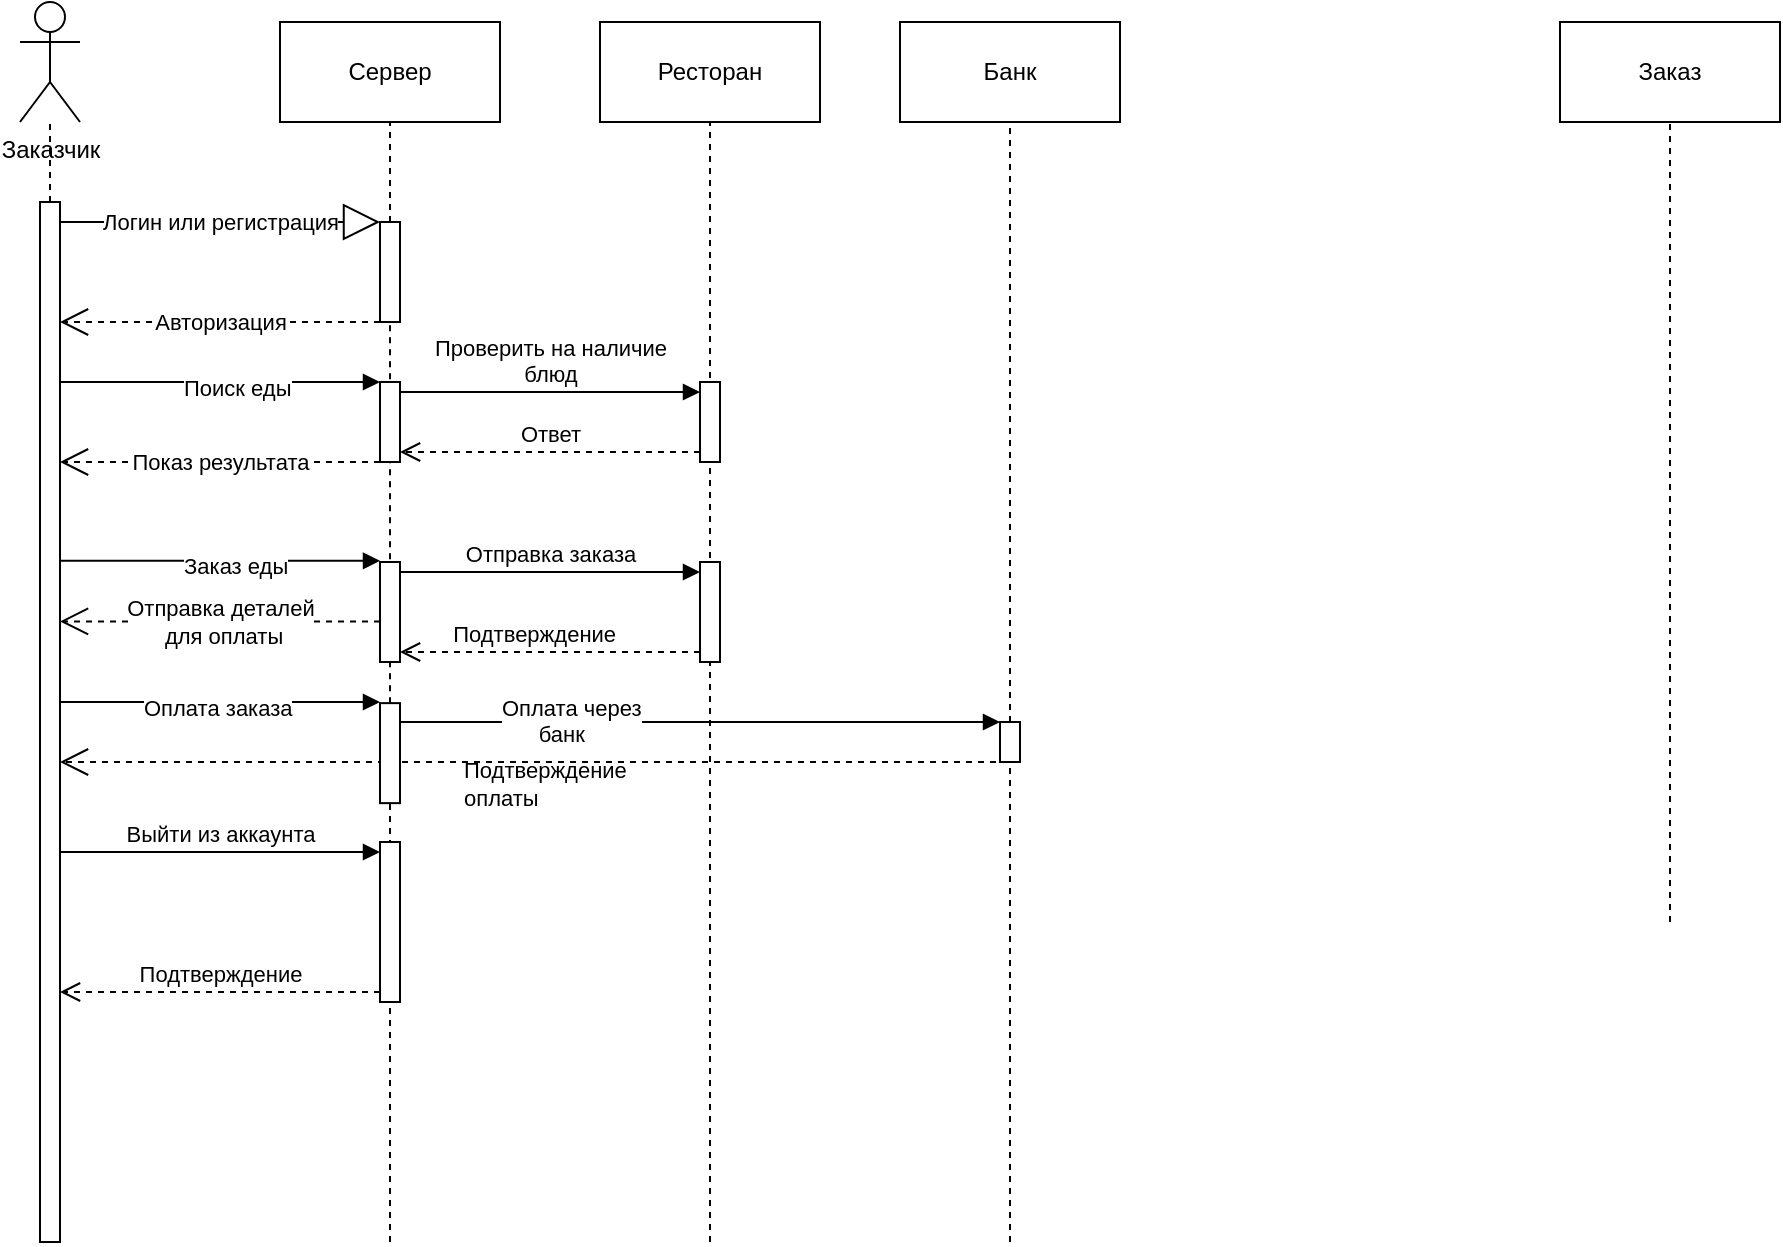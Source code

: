 <mxfile version="24.4.4" type="device">
  <diagram name="Page-1" id="U-Ok2kQzNGUFZKfMB3HO">
    <mxGraphModel dx="1342" dy="552" grid="1" gridSize="10" guides="1" tooltips="1" connect="1" arrows="1" fold="1" page="1" pageScale="1" pageWidth="850" pageHeight="1100" math="0" shadow="0">
      <root>
        <mxCell id="0" />
        <mxCell id="1" parent="0" />
        <mxCell id="45xBJKp2iFcp52D15on3-1" value="Ресторан" style="html=1;whiteSpace=wrap;" parent="1" vertex="1">
          <mxGeometry x="290" y="110" width="110" height="50" as="geometry" />
        </mxCell>
        <mxCell id="45xBJKp2iFcp52D15on3-2" value="Сервер" style="html=1;whiteSpace=wrap;" parent="1" vertex="1">
          <mxGeometry x="130" y="110" width="110" height="50" as="geometry" />
        </mxCell>
        <mxCell id="45xBJKp2iFcp52D15on3-3" value="Банк" style="html=1;whiteSpace=wrap;" parent="1" vertex="1">
          <mxGeometry x="440" y="110" width="110" height="50" as="geometry" />
        </mxCell>
        <mxCell id="45xBJKp2iFcp52D15on3-4" value="Заказчик" style="shape=umlActor;verticalLabelPosition=bottom;verticalAlign=top;html=1;" parent="1" vertex="1">
          <mxGeometry y="100" width="30" height="60" as="geometry" />
        </mxCell>
        <mxCell id="45xBJKp2iFcp52D15on3-5" value="" style="html=1;points=[[0,0,0,0,5],[0,1,0,0,-5],[1,0,0,0,5],[1,1,0,0,-5]];perimeter=orthogonalPerimeter;outlineConnect=0;targetShapes=umlLifeline;portConstraint=eastwest;newEdgeStyle={&quot;curved&quot;:0,&quot;rounded&quot;:0};" parent="1" vertex="1">
          <mxGeometry x="10" y="200" width="10" height="520" as="geometry" />
        </mxCell>
        <mxCell id="45xBJKp2iFcp52D15on3-7" value="" style="endArrow=none;dashed=1;html=1;rounded=0;" parent="1" source="45xBJKp2iFcp52D15on3-5" target="45xBJKp2iFcp52D15on3-4" edge="1">
          <mxGeometry width="50" height="50" relative="1" as="geometry">
            <mxPoint x="220" y="440" as="sourcePoint" />
            <mxPoint x="270" y="390" as="targetPoint" />
          </mxGeometry>
        </mxCell>
        <mxCell id="45xBJKp2iFcp52D15on3-9" value="" style="endArrow=none;dashed=1;html=1;rounded=0;entryX=0.5;entryY=1;entryDx=0;entryDy=0;" parent="1" target="45xBJKp2iFcp52D15on3-1" edge="1">
          <mxGeometry width="50" height="50" relative="1" as="geometry">
            <mxPoint x="345" y="720" as="sourcePoint" />
            <mxPoint x="530" y="400" as="targetPoint" />
          </mxGeometry>
        </mxCell>
        <mxCell id="45xBJKp2iFcp52D15on3-10" value="" style="endArrow=none;dashed=1;html=1;rounded=0;entryX=0.5;entryY=1;entryDx=0;entryDy=0;" parent="1" source="45xBJKp2iFcp52D15on3-13" target="45xBJKp2iFcp52D15on3-2" edge="1">
          <mxGeometry width="50" height="50" relative="1" as="geometry">
            <mxPoint x="190" y="560" as="sourcePoint" />
            <mxPoint x="220" y="400" as="targetPoint" />
          </mxGeometry>
        </mxCell>
        <mxCell id="45xBJKp2iFcp52D15on3-11" value="" style="endArrow=none;dashed=1;html=1;rounded=0;entryX=0.5;entryY=1;entryDx=0;entryDy=0;" parent="1" source="45xBJKp2iFcp52D15on3-15" target="45xBJKp2iFcp52D15on3-3" edge="1">
          <mxGeometry width="50" height="50" relative="1" as="geometry">
            <mxPoint x="500" y="560" as="sourcePoint" />
            <mxPoint x="370" y="400" as="targetPoint" />
          </mxGeometry>
        </mxCell>
        <mxCell id="45xBJKp2iFcp52D15on3-14" value="" style="endArrow=none;dashed=1;html=1;rounded=0;entryX=0.5;entryY=1;entryDx=0;entryDy=0;" parent="1" target="45xBJKp2iFcp52D15on3-13" edge="1" source="kUAjMFaLoyMAHeOKYd-I-15">
          <mxGeometry width="50" height="50" relative="1" as="geometry">
            <mxPoint x="185" y="560" as="sourcePoint" />
            <mxPoint x="185" y="160" as="targetPoint" />
          </mxGeometry>
        </mxCell>
        <mxCell id="45xBJKp2iFcp52D15on3-13" value="" style="html=1;points=[[0,0,0,0,5],[0,1,0,0,-5],[1,0,0,0,5],[1,1,0,0,-5]];perimeter=orthogonalPerimeter;outlineConnect=0;targetShapes=umlLifeline;portConstraint=eastwest;newEdgeStyle={&quot;curved&quot;:0,&quot;rounded&quot;:0};" parent="1" vertex="1">
          <mxGeometry x="180" y="210" width="10" height="50" as="geometry" />
        </mxCell>
        <mxCell id="45xBJKp2iFcp52D15on3-16" value="" style="endArrow=none;dashed=1;html=1;rounded=0;entryX=0.5;entryY=1;entryDx=0;entryDy=0;" parent="1" target="45xBJKp2iFcp52D15on3-15" edge="1">
          <mxGeometry width="50" height="50" relative="1" as="geometry">
            <mxPoint x="495" y="720" as="sourcePoint" />
            <mxPoint x="495" y="160" as="targetPoint" />
          </mxGeometry>
        </mxCell>
        <mxCell id="45xBJKp2iFcp52D15on3-15" value="" style="html=1;points=[[0,0,0,0,5],[0,1,0,0,-5],[1,0,0,0,5],[1,1,0,0,-5]];perimeter=orthogonalPerimeter;outlineConnect=0;targetShapes=umlLifeline;portConstraint=eastwest;newEdgeStyle={&quot;curved&quot;:0,&quot;rounded&quot;:0};" parent="1" vertex="1">
          <mxGeometry x="490" y="460" width="10" height="20" as="geometry" />
        </mxCell>
        <mxCell id="45xBJKp2iFcp52D15on3-17" value="Заказ" style="html=1;whiteSpace=wrap;" parent="1" vertex="1">
          <mxGeometry x="770" y="110" width="110" height="50" as="geometry" />
        </mxCell>
        <mxCell id="45xBJKp2iFcp52D15on3-18" value="" style="endArrow=none;dashed=1;html=1;rounded=0;entryX=0.5;entryY=1;entryDx=0;entryDy=0;" parent="1" target="45xBJKp2iFcp52D15on3-17" edge="1">
          <mxGeometry width="50" height="50" relative="1" as="geometry">
            <mxPoint x="825" y="560" as="sourcePoint" />
            <mxPoint x="540" y="400" as="targetPoint" />
          </mxGeometry>
        </mxCell>
        <mxCell id="45xBJKp2iFcp52D15on3-20" value="" style="endArrow=none;dashed=1;html=1;rounded=0;entryX=0.5;entryY=1;entryDx=0;entryDy=0;" parent="1" edge="1">
          <mxGeometry width="50" height="50" relative="1" as="geometry">
            <mxPoint x="345" y="390" as="sourcePoint" />
            <mxPoint x="345" y="430.0" as="targetPoint" />
          </mxGeometry>
        </mxCell>
        <mxCell id="45xBJKp2iFcp52D15on3-27" value="Логин или регистрация" style="endArrow=block;endSize=16;endFill=0;html=1;rounded=0;fillColor=#000000;strokeColor=#000000;" parent="1" edge="1">
          <mxGeometry width="160" relative="1" as="geometry">
            <mxPoint x="20" y="210" as="sourcePoint" />
            <mxPoint x="180" y="210" as="targetPoint" />
            <mxPoint as="offset" />
          </mxGeometry>
        </mxCell>
        <mxCell id="kUAjMFaLoyMAHeOKYd-I-5" value="Авторизация" style="endArrow=open;endSize=12;dashed=1;html=1;rounded=0;" edge="1" parent="1">
          <mxGeometry width="160" relative="1" as="geometry">
            <mxPoint x="180" y="260" as="sourcePoint" />
            <mxPoint x="20" y="260" as="targetPoint" />
          </mxGeometry>
        </mxCell>
        <mxCell id="kUAjMFaLoyMAHeOKYd-I-6" value="" style="html=1;points=[[0,0,0,0,5],[0,1,0,0,-5],[1,0,0,0,5],[1,1,0,0,-5]];perimeter=orthogonalPerimeter;outlineConnect=0;targetShapes=umlLifeline;portConstraint=eastwest;newEdgeStyle={&quot;curved&quot;:0,&quot;rounded&quot;:0};" vertex="1" parent="1">
          <mxGeometry x="180" y="290" width="10" height="40" as="geometry" />
        </mxCell>
        <mxCell id="kUAjMFaLoyMAHeOKYd-I-7" value="Поиск еды" style="endArrow=block;endFill=1;html=1;edgeStyle=orthogonalEdgeStyle;align=left;verticalAlign=top;rounded=0;" edge="1" parent="1">
          <mxGeometry x="-0.25" y="10" relative="1" as="geometry">
            <mxPoint x="20" y="290" as="sourcePoint" />
            <mxPoint x="180" y="290" as="targetPoint" />
            <mxPoint as="offset" />
          </mxGeometry>
        </mxCell>
        <mxCell id="kUAjMFaLoyMAHeOKYd-I-9" value="Показ результата" style="endArrow=open;endSize=12;dashed=1;html=1;rounded=0;" edge="1" parent="1">
          <mxGeometry width="160" relative="1" as="geometry">
            <mxPoint x="180" y="330" as="sourcePoint" />
            <mxPoint x="20" y="330" as="targetPoint" />
          </mxGeometry>
        </mxCell>
        <mxCell id="kUAjMFaLoyMAHeOKYd-I-10" value="" style="html=1;points=[[0,0,0,0,5],[0,1,0,0,-5],[1,0,0,0,5],[1,1,0,0,-5]];perimeter=orthogonalPerimeter;outlineConnect=0;targetShapes=umlLifeline;portConstraint=eastwest;newEdgeStyle={&quot;curved&quot;:0,&quot;rounded&quot;:0};" vertex="1" parent="1">
          <mxGeometry x="180" y="380" width="10" height="50" as="geometry" />
        </mxCell>
        <mxCell id="kUAjMFaLoyMAHeOKYd-I-11" value="Заказ еды" style="endArrow=block;endFill=1;html=1;edgeStyle=orthogonalEdgeStyle;align=left;verticalAlign=top;rounded=0;" edge="1" parent="1">
          <mxGeometry x="-0.25" y="10" relative="1" as="geometry">
            <mxPoint x="20" y="379.43" as="sourcePoint" />
            <mxPoint x="180" y="379.43" as="targetPoint" />
            <mxPoint as="offset" />
          </mxGeometry>
        </mxCell>
        <mxCell id="kUAjMFaLoyMAHeOKYd-I-12" value="&lt;div&gt;Отправка деталей&lt;/div&gt;&lt;div&gt;&amp;nbsp;для оплаты&lt;/div&gt;" style="endArrow=open;endSize=12;dashed=1;html=1;rounded=0;" edge="1" parent="1">
          <mxGeometry width="160" relative="1" as="geometry">
            <mxPoint x="180" y="409.71" as="sourcePoint" />
            <mxPoint x="20" y="409.71" as="targetPoint" />
          </mxGeometry>
        </mxCell>
        <mxCell id="kUAjMFaLoyMAHeOKYd-I-13" value="" style="endArrow=open;endSize=12;dashed=1;html=1;rounded=0;" edge="1" parent="1" target="45xBJKp2iFcp52D15on3-5">
          <mxGeometry width="160" relative="1" as="geometry">
            <mxPoint x="500" y="480" as="sourcePoint" />
            <mxPoint x="20" y="490" as="targetPoint" />
          </mxGeometry>
        </mxCell>
        <mxCell id="kUAjMFaLoyMAHeOKYd-I-16" value="" style="endArrow=none;dashed=1;html=1;rounded=0;entryX=0.5;entryY=1;entryDx=0;entryDy=0;" edge="1" parent="1" target="kUAjMFaLoyMAHeOKYd-I-15">
          <mxGeometry width="50" height="50" relative="1" as="geometry">
            <mxPoint x="185" y="720" as="sourcePoint" />
            <mxPoint x="185" y="260" as="targetPoint" />
          </mxGeometry>
        </mxCell>
        <mxCell id="kUAjMFaLoyMAHeOKYd-I-15" value="" style="html=1;points=[[0,0,0,0,5],[0,1,0,0,-5],[1,0,0,0,5],[1,1,0,0,-5]];perimeter=orthogonalPerimeter;outlineConnect=0;targetShapes=umlLifeline;portConstraint=eastwest;newEdgeStyle={&quot;curved&quot;:0,&quot;rounded&quot;:0};" vertex="1" parent="1">
          <mxGeometry x="180" y="450.57" width="10" height="50" as="geometry" />
        </mxCell>
        <mxCell id="kUAjMFaLoyMAHeOKYd-I-17" value="Оплата заказа" style="endArrow=block;endFill=1;html=1;edgeStyle=orthogonalEdgeStyle;align=left;verticalAlign=top;rounded=0;" edge="1" parent="1">
          <mxGeometry x="-0.5" y="10" relative="1" as="geometry">
            <mxPoint x="20" y="450.0" as="sourcePoint" />
            <mxPoint x="180" y="450.0" as="targetPoint" />
            <mxPoint as="offset" />
          </mxGeometry>
        </mxCell>
        <mxCell id="kUAjMFaLoyMAHeOKYd-I-18" value="&lt;div&gt;Оплата через &lt;br&gt;&lt;/div&gt;&lt;div&gt;&amp;nbsp;&amp;nbsp;&amp;nbsp;&amp;nbsp;&amp;nbsp; банк&lt;br&gt;&lt;/div&gt;" style="endArrow=block;endFill=1;html=1;edgeStyle=orthogonalEdgeStyle;align=left;verticalAlign=top;rounded=0;" edge="1" parent="1">
          <mxGeometry x="-0.672" y="20" relative="1" as="geometry">
            <mxPoint x="190" y="460.0" as="sourcePoint" />
            <mxPoint x="490" y="460" as="targetPoint" />
            <mxPoint as="offset" />
          </mxGeometry>
        </mxCell>
        <mxCell id="kUAjMFaLoyMAHeOKYd-I-19" value="&lt;font style=&quot;font-size: 11px;&quot;&gt;Подтверждение оплаты&lt;/font&gt;" style="text;whiteSpace=wrap;html=1;" vertex="1" parent="1">
          <mxGeometry x="220" y="470" width="90" height="30" as="geometry" />
        </mxCell>
        <mxCell id="kUAjMFaLoyMAHeOKYd-I-21" value="" style="html=1;points=[[0,0,0,0,5],[0,1,0,0,-5],[1,0,0,0,5],[1,1,0,0,-5]];perimeter=orthogonalPerimeter;outlineConnect=0;targetShapes=umlLifeline;portConstraint=eastwest;newEdgeStyle={&quot;curved&quot;:0,&quot;rounded&quot;:0};" vertex="1" parent="1">
          <mxGeometry x="340" y="380" width="10" height="50" as="geometry" />
        </mxCell>
        <mxCell id="kUAjMFaLoyMAHeOKYd-I-22" value="Отправка заказа" style="html=1;verticalAlign=bottom;endArrow=block;curved=0;rounded=0;entryX=0;entryY=0;entryDx=0;entryDy=5;exitX=1;exitY=0;exitDx=0;exitDy=5;exitPerimeter=0;" edge="1" target="kUAjMFaLoyMAHeOKYd-I-21" parent="1" source="kUAjMFaLoyMAHeOKYd-I-10">
          <mxGeometry relative="1" as="geometry">
            <mxPoint x="180" y="355" as="sourcePoint" />
          </mxGeometry>
        </mxCell>
        <mxCell id="kUAjMFaLoyMAHeOKYd-I-23" value="Подтверждение&lt;span style=&quot;white-space: pre;&quot;&gt;&#x9;&lt;/span&gt;" style="html=1;verticalAlign=bottom;endArrow=open;dashed=1;endSize=8;curved=0;rounded=0;exitX=0;exitY=1;exitDx=0;exitDy=-5;entryX=1;entryY=1;entryDx=0;entryDy=-5;entryPerimeter=0;" edge="1" source="kUAjMFaLoyMAHeOKYd-I-21" parent="1" target="kUAjMFaLoyMAHeOKYd-I-10">
          <mxGeometry relative="1" as="geometry">
            <mxPoint x="200" y="425" as="targetPoint" />
          </mxGeometry>
        </mxCell>
        <mxCell id="kUAjMFaLoyMAHeOKYd-I-24" value="" style="html=1;points=[[0,0,0,0,5],[0,1,0,0,-5],[1,0,0,0,5],[1,1,0,0,-5]];perimeter=orthogonalPerimeter;outlineConnect=0;targetShapes=umlLifeline;portConstraint=eastwest;newEdgeStyle={&quot;curved&quot;:0,&quot;rounded&quot;:0};" vertex="1" parent="1">
          <mxGeometry x="180" y="520" width="10" height="80" as="geometry" />
        </mxCell>
        <mxCell id="kUAjMFaLoyMAHeOKYd-I-25" value="Выйти из аккаунта" style="html=1;verticalAlign=bottom;endArrow=block;curved=0;rounded=0;entryX=0;entryY=0;entryDx=0;entryDy=5;" edge="1" target="kUAjMFaLoyMAHeOKYd-I-24" parent="1" source="45xBJKp2iFcp52D15on3-5">
          <mxGeometry relative="1" as="geometry">
            <mxPoint x="110" y="525" as="sourcePoint" />
          </mxGeometry>
        </mxCell>
        <mxCell id="kUAjMFaLoyMAHeOKYd-I-26" value="Подтверждение" style="html=1;verticalAlign=bottom;endArrow=open;dashed=1;endSize=8;curved=0;rounded=0;exitX=0;exitY=1;exitDx=0;exitDy=-5;" edge="1" source="kUAjMFaLoyMAHeOKYd-I-24" parent="1" target="45xBJKp2iFcp52D15on3-5">
          <mxGeometry relative="1" as="geometry">
            <mxPoint x="110" y="595" as="targetPoint" />
          </mxGeometry>
        </mxCell>
        <mxCell id="kUAjMFaLoyMAHeOKYd-I-27" value="" style="html=1;points=[[0,0,0,0,5],[0,1,0,0,-5],[1,0,0,0,5],[1,1,0,0,-5]];perimeter=orthogonalPerimeter;outlineConnect=0;targetShapes=umlLifeline;portConstraint=eastwest;newEdgeStyle={&quot;curved&quot;:0,&quot;rounded&quot;:0};" vertex="1" parent="1">
          <mxGeometry x="340" y="290" width="10" height="40" as="geometry" />
        </mxCell>
        <mxCell id="kUAjMFaLoyMAHeOKYd-I-28" value="&lt;div&gt;Проверить на наличие&lt;/div&gt;&lt;div&gt;блюд&lt;br&gt;&lt;/div&gt;" style="html=1;verticalAlign=bottom;endArrow=block;curved=0;rounded=0;entryX=0;entryY=0;entryDx=0;entryDy=5;" edge="1" target="kUAjMFaLoyMAHeOKYd-I-27" parent="1" source="kUAjMFaLoyMAHeOKYd-I-6">
          <mxGeometry relative="1" as="geometry">
            <mxPoint x="270" y="275" as="sourcePoint" />
          </mxGeometry>
        </mxCell>
        <mxCell id="kUAjMFaLoyMAHeOKYd-I-29" value="Ответ" style="html=1;verticalAlign=bottom;endArrow=open;dashed=1;endSize=8;curved=0;rounded=0;exitX=0;exitY=1;exitDx=0;exitDy=-5;entryX=1;entryY=1;entryDx=0;entryDy=-5;entryPerimeter=0;" edge="1" source="kUAjMFaLoyMAHeOKYd-I-27" parent="1" target="kUAjMFaLoyMAHeOKYd-I-6">
          <mxGeometry relative="1" as="geometry">
            <mxPoint x="270" y="345" as="targetPoint" />
          </mxGeometry>
        </mxCell>
      </root>
    </mxGraphModel>
  </diagram>
</mxfile>
